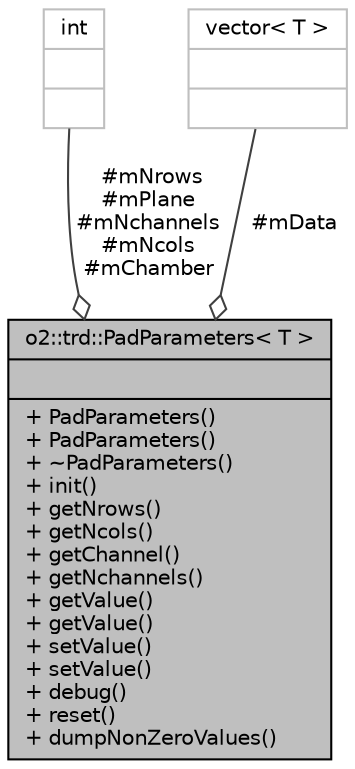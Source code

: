 digraph "o2::trd::PadParameters&lt; T &gt;"
{
 // INTERACTIVE_SVG=YES
  bgcolor="transparent";
  edge [fontname="Helvetica",fontsize="10",labelfontname="Helvetica",labelfontsize="10"];
  node [fontname="Helvetica",fontsize="10",shape=record];
  Node1 [label="{o2::trd::PadParameters\< T \>\n||+ PadParameters()\l+ PadParameters()\l+ ~PadParameters()\l+ init()\l+ getNrows()\l+ getNcols()\l+ getChannel()\l+ getNchannels()\l+ getValue()\l+ getValue()\l+ setValue()\l+ setValue()\l+ debug()\l+ reset()\l+ dumpNonZeroValues()\l}",height=0.2,width=0.4,color="black", fillcolor="grey75", style="filled", fontcolor="black"];
  Node2 -> Node1 [color="grey25",fontsize="10",style="solid",label=" #mNrows\n#mPlane\n#mNchannels\n#mNcols\n#mChamber" ,arrowhead="odiamond",fontname="Helvetica"];
  Node2 [label="{int\n||}",height=0.2,width=0.4,color="grey75"];
  Node3 -> Node1 [color="grey25",fontsize="10",style="solid",label=" #mData" ,arrowhead="odiamond",fontname="Helvetica"];
  Node3 [label="{vector\< T \>\n||}",height=0.2,width=0.4,color="grey75"];
}
